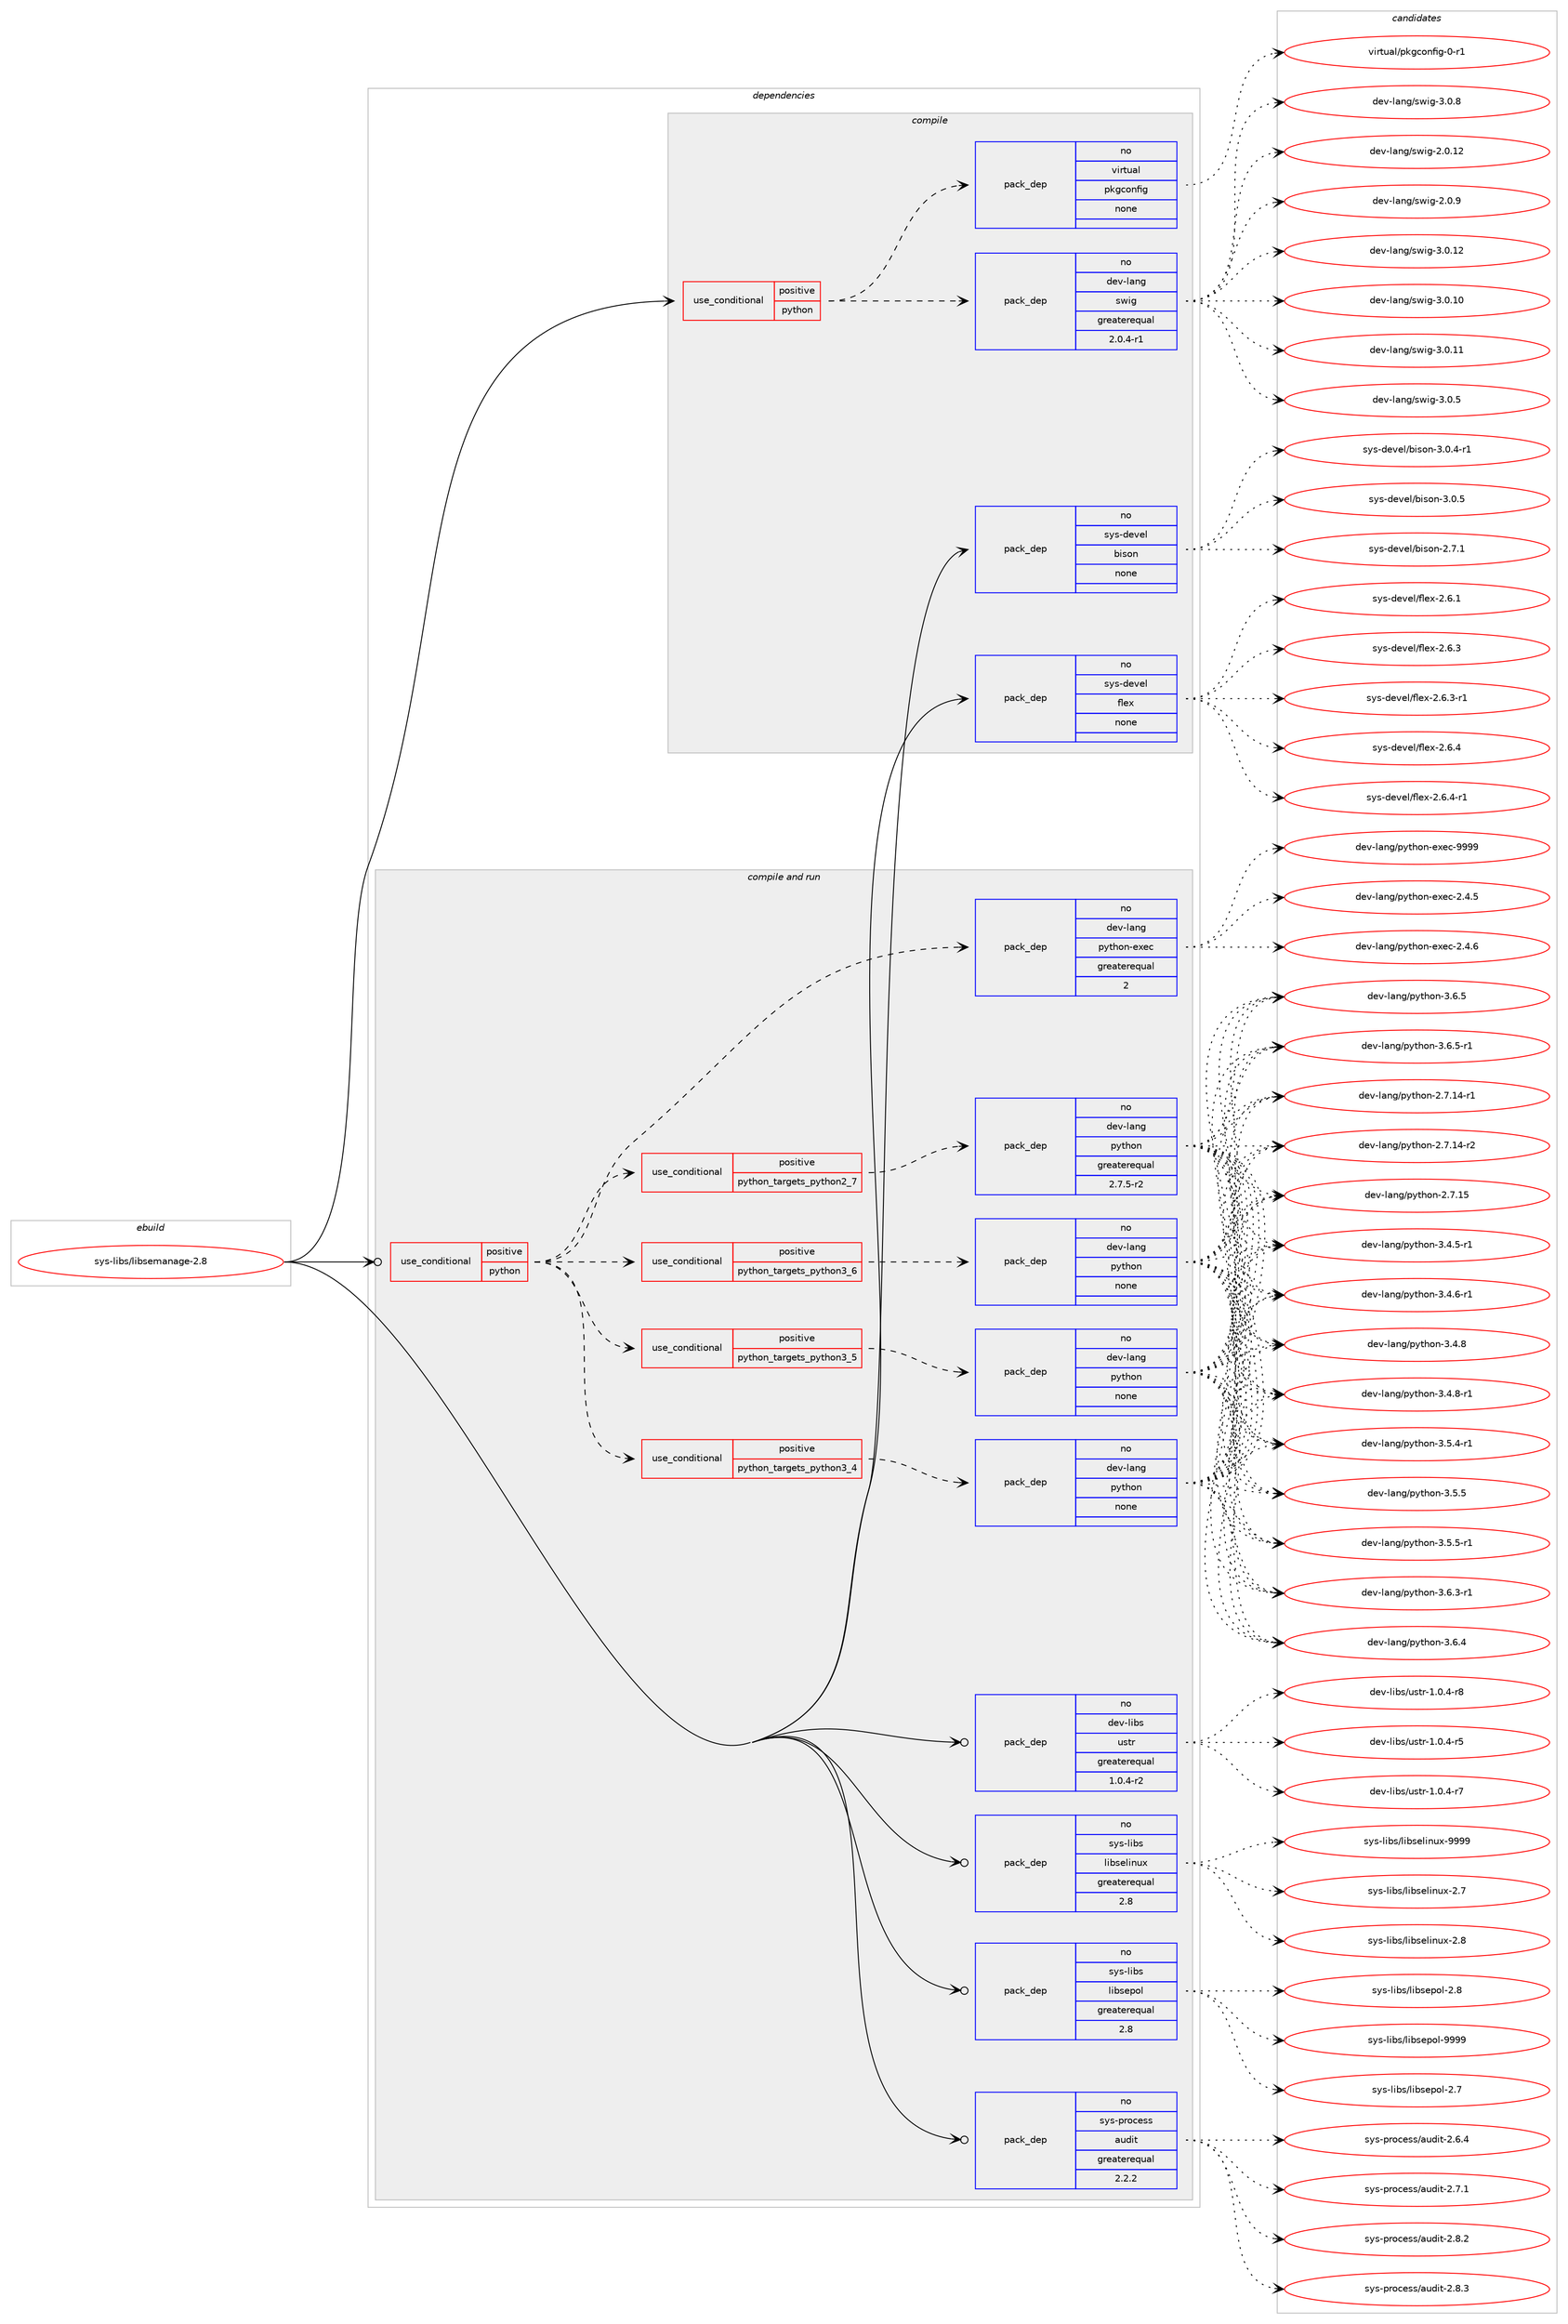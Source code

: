 digraph prolog {

# *************
# Graph options
# *************

newrank=true;
concentrate=true;
compound=true;
graph [rankdir=LR,fontname=Helvetica,fontsize=10,ranksep=1.5];#, ranksep=2.5, nodesep=0.2];
edge  [arrowhead=vee];
node  [fontname=Helvetica,fontsize=10];

# **********
# The ebuild
# **********

subgraph cluster_leftcol {
color=gray;
rank=same;
label=<<i>ebuild</i>>;
id [label="sys-libs/libsemanage-2.8", color=red, width=4, href="../sys-libs/libsemanage-2.8.svg"];
}

# ****************
# The dependencies
# ****************

subgraph cluster_midcol {
color=gray;
label=<<i>dependencies</i>>;
subgraph cluster_compile {
fillcolor="#eeeeee";
style=filled;
label=<<i>compile</i>>;
subgraph cond1258 {
dependency6471 [label=<<TABLE BORDER="0" CELLBORDER="1" CELLSPACING="0" CELLPADDING="4"><TR><TD ROWSPAN="3" CELLPADDING="10">use_conditional</TD></TR><TR><TD>positive</TD></TR><TR><TD>python</TD></TR></TABLE>>, shape=none, color=red];
subgraph pack5143 {
dependency6472 [label=<<TABLE BORDER="0" CELLBORDER="1" CELLSPACING="0" CELLPADDING="4" WIDTH="220"><TR><TD ROWSPAN="6" CELLPADDING="30">pack_dep</TD></TR><TR><TD WIDTH="110">no</TD></TR><TR><TD>dev-lang</TD></TR><TR><TD>swig</TD></TR><TR><TD>greaterequal</TD></TR><TR><TD>2.0.4-r1</TD></TR></TABLE>>, shape=none, color=blue];
}
dependency6471:e -> dependency6472:w [weight=20,style="dashed",arrowhead="vee"];
subgraph pack5144 {
dependency6473 [label=<<TABLE BORDER="0" CELLBORDER="1" CELLSPACING="0" CELLPADDING="4" WIDTH="220"><TR><TD ROWSPAN="6" CELLPADDING="30">pack_dep</TD></TR><TR><TD WIDTH="110">no</TD></TR><TR><TD>virtual</TD></TR><TR><TD>pkgconfig</TD></TR><TR><TD>none</TD></TR><TR><TD></TD></TR></TABLE>>, shape=none, color=blue];
}
dependency6471:e -> dependency6473:w [weight=20,style="dashed",arrowhead="vee"];
}
id:e -> dependency6471:w [weight=20,style="solid",arrowhead="vee"];
subgraph pack5145 {
dependency6474 [label=<<TABLE BORDER="0" CELLBORDER="1" CELLSPACING="0" CELLPADDING="4" WIDTH="220"><TR><TD ROWSPAN="6" CELLPADDING="30">pack_dep</TD></TR><TR><TD WIDTH="110">no</TD></TR><TR><TD>sys-devel</TD></TR><TR><TD>bison</TD></TR><TR><TD>none</TD></TR><TR><TD></TD></TR></TABLE>>, shape=none, color=blue];
}
id:e -> dependency6474:w [weight=20,style="solid",arrowhead="vee"];
subgraph pack5146 {
dependency6475 [label=<<TABLE BORDER="0" CELLBORDER="1" CELLSPACING="0" CELLPADDING="4" WIDTH="220"><TR><TD ROWSPAN="6" CELLPADDING="30">pack_dep</TD></TR><TR><TD WIDTH="110">no</TD></TR><TR><TD>sys-devel</TD></TR><TR><TD>flex</TD></TR><TR><TD>none</TD></TR><TR><TD></TD></TR></TABLE>>, shape=none, color=blue];
}
id:e -> dependency6475:w [weight=20,style="solid",arrowhead="vee"];
}
subgraph cluster_compileandrun {
fillcolor="#eeeeee";
style=filled;
label=<<i>compile and run</i>>;
subgraph cond1259 {
dependency6476 [label=<<TABLE BORDER="0" CELLBORDER="1" CELLSPACING="0" CELLPADDING="4"><TR><TD ROWSPAN="3" CELLPADDING="10">use_conditional</TD></TR><TR><TD>positive</TD></TR><TR><TD>python</TD></TR></TABLE>>, shape=none, color=red];
subgraph cond1260 {
dependency6477 [label=<<TABLE BORDER="0" CELLBORDER="1" CELLSPACING="0" CELLPADDING="4"><TR><TD ROWSPAN="3" CELLPADDING="10">use_conditional</TD></TR><TR><TD>positive</TD></TR><TR><TD>python_targets_python2_7</TD></TR></TABLE>>, shape=none, color=red];
subgraph pack5147 {
dependency6478 [label=<<TABLE BORDER="0" CELLBORDER="1" CELLSPACING="0" CELLPADDING="4" WIDTH="220"><TR><TD ROWSPAN="6" CELLPADDING="30">pack_dep</TD></TR><TR><TD WIDTH="110">no</TD></TR><TR><TD>dev-lang</TD></TR><TR><TD>python</TD></TR><TR><TD>greaterequal</TD></TR><TR><TD>2.7.5-r2</TD></TR></TABLE>>, shape=none, color=blue];
}
dependency6477:e -> dependency6478:w [weight=20,style="dashed",arrowhead="vee"];
}
dependency6476:e -> dependency6477:w [weight=20,style="dashed",arrowhead="vee"];
subgraph cond1261 {
dependency6479 [label=<<TABLE BORDER="0" CELLBORDER="1" CELLSPACING="0" CELLPADDING="4"><TR><TD ROWSPAN="3" CELLPADDING="10">use_conditional</TD></TR><TR><TD>positive</TD></TR><TR><TD>python_targets_python3_4</TD></TR></TABLE>>, shape=none, color=red];
subgraph pack5148 {
dependency6480 [label=<<TABLE BORDER="0" CELLBORDER="1" CELLSPACING="0" CELLPADDING="4" WIDTH="220"><TR><TD ROWSPAN="6" CELLPADDING="30">pack_dep</TD></TR><TR><TD WIDTH="110">no</TD></TR><TR><TD>dev-lang</TD></TR><TR><TD>python</TD></TR><TR><TD>none</TD></TR><TR><TD></TD></TR></TABLE>>, shape=none, color=blue];
}
dependency6479:e -> dependency6480:w [weight=20,style="dashed",arrowhead="vee"];
}
dependency6476:e -> dependency6479:w [weight=20,style="dashed",arrowhead="vee"];
subgraph cond1262 {
dependency6481 [label=<<TABLE BORDER="0" CELLBORDER="1" CELLSPACING="0" CELLPADDING="4"><TR><TD ROWSPAN="3" CELLPADDING="10">use_conditional</TD></TR><TR><TD>positive</TD></TR><TR><TD>python_targets_python3_5</TD></TR></TABLE>>, shape=none, color=red];
subgraph pack5149 {
dependency6482 [label=<<TABLE BORDER="0" CELLBORDER="1" CELLSPACING="0" CELLPADDING="4" WIDTH="220"><TR><TD ROWSPAN="6" CELLPADDING="30">pack_dep</TD></TR><TR><TD WIDTH="110">no</TD></TR><TR><TD>dev-lang</TD></TR><TR><TD>python</TD></TR><TR><TD>none</TD></TR><TR><TD></TD></TR></TABLE>>, shape=none, color=blue];
}
dependency6481:e -> dependency6482:w [weight=20,style="dashed",arrowhead="vee"];
}
dependency6476:e -> dependency6481:w [weight=20,style="dashed",arrowhead="vee"];
subgraph cond1263 {
dependency6483 [label=<<TABLE BORDER="0" CELLBORDER="1" CELLSPACING="0" CELLPADDING="4"><TR><TD ROWSPAN="3" CELLPADDING="10">use_conditional</TD></TR><TR><TD>positive</TD></TR><TR><TD>python_targets_python3_6</TD></TR></TABLE>>, shape=none, color=red];
subgraph pack5150 {
dependency6484 [label=<<TABLE BORDER="0" CELLBORDER="1" CELLSPACING="0" CELLPADDING="4" WIDTH="220"><TR><TD ROWSPAN="6" CELLPADDING="30">pack_dep</TD></TR><TR><TD WIDTH="110">no</TD></TR><TR><TD>dev-lang</TD></TR><TR><TD>python</TD></TR><TR><TD>none</TD></TR><TR><TD></TD></TR></TABLE>>, shape=none, color=blue];
}
dependency6483:e -> dependency6484:w [weight=20,style="dashed",arrowhead="vee"];
}
dependency6476:e -> dependency6483:w [weight=20,style="dashed",arrowhead="vee"];
subgraph pack5151 {
dependency6485 [label=<<TABLE BORDER="0" CELLBORDER="1" CELLSPACING="0" CELLPADDING="4" WIDTH="220"><TR><TD ROWSPAN="6" CELLPADDING="30">pack_dep</TD></TR><TR><TD WIDTH="110">no</TD></TR><TR><TD>dev-lang</TD></TR><TR><TD>python-exec</TD></TR><TR><TD>greaterequal</TD></TR><TR><TD>2</TD></TR></TABLE>>, shape=none, color=blue];
}
dependency6476:e -> dependency6485:w [weight=20,style="dashed",arrowhead="vee"];
}
id:e -> dependency6476:w [weight=20,style="solid",arrowhead="odotvee"];
subgraph pack5152 {
dependency6486 [label=<<TABLE BORDER="0" CELLBORDER="1" CELLSPACING="0" CELLPADDING="4" WIDTH="220"><TR><TD ROWSPAN="6" CELLPADDING="30">pack_dep</TD></TR><TR><TD WIDTH="110">no</TD></TR><TR><TD>dev-libs</TD></TR><TR><TD>ustr</TD></TR><TR><TD>greaterequal</TD></TR><TR><TD>1.0.4-r2</TD></TR></TABLE>>, shape=none, color=blue];
}
id:e -> dependency6486:w [weight=20,style="solid",arrowhead="odotvee"];
subgraph pack5153 {
dependency6487 [label=<<TABLE BORDER="0" CELLBORDER="1" CELLSPACING="0" CELLPADDING="4" WIDTH="220"><TR><TD ROWSPAN="6" CELLPADDING="30">pack_dep</TD></TR><TR><TD WIDTH="110">no</TD></TR><TR><TD>sys-libs</TD></TR><TR><TD>libselinux</TD></TR><TR><TD>greaterequal</TD></TR><TR><TD>2.8</TD></TR></TABLE>>, shape=none, color=blue];
}
id:e -> dependency6487:w [weight=20,style="solid",arrowhead="odotvee"];
subgraph pack5154 {
dependency6488 [label=<<TABLE BORDER="0" CELLBORDER="1" CELLSPACING="0" CELLPADDING="4" WIDTH="220"><TR><TD ROWSPAN="6" CELLPADDING="30">pack_dep</TD></TR><TR><TD WIDTH="110">no</TD></TR><TR><TD>sys-libs</TD></TR><TR><TD>libsepol</TD></TR><TR><TD>greaterequal</TD></TR><TR><TD>2.8</TD></TR></TABLE>>, shape=none, color=blue];
}
id:e -> dependency6488:w [weight=20,style="solid",arrowhead="odotvee"];
subgraph pack5155 {
dependency6489 [label=<<TABLE BORDER="0" CELLBORDER="1" CELLSPACING="0" CELLPADDING="4" WIDTH="220"><TR><TD ROWSPAN="6" CELLPADDING="30">pack_dep</TD></TR><TR><TD WIDTH="110">no</TD></TR><TR><TD>sys-process</TD></TR><TR><TD>audit</TD></TR><TR><TD>greaterequal</TD></TR><TR><TD>2.2.2</TD></TR></TABLE>>, shape=none, color=blue];
}
id:e -> dependency6489:w [weight=20,style="solid",arrowhead="odotvee"];
}
subgraph cluster_run {
fillcolor="#eeeeee";
style=filled;
label=<<i>run</i>>;
}
}

# **************
# The candidates
# **************

subgraph cluster_choices {
rank=same;
color=gray;
label=<<i>candidates</i>>;

subgraph choice5143 {
color=black;
nodesep=1;
choice10010111845108971101034711511910510345514648464948 [label="dev-lang/swig-3.0.10", color=red, width=4,href="../dev-lang/swig-3.0.10.svg"];
choice10010111845108971101034711511910510345514648464949 [label="dev-lang/swig-3.0.11", color=red, width=4,href="../dev-lang/swig-3.0.11.svg"];
choice100101118451089711010347115119105103455146484653 [label="dev-lang/swig-3.0.5", color=red, width=4,href="../dev-lang/swig-3.0.5.svg"];
choice100101118451089711010347115119105103455146484656 [label="dev-lang/swig-3.0.8", color=red, width=4,href="../dev-lang/swig-3.0.8.svg"];
choice10010111845108971101034711511910510345504648464950 [label="dev-lang/swig-2.0.12", color=red, width=4,href="../dev-lang/swig-2.0.12.svg"];
choice100101118451089711010347115119105103455046484657 [label="dev-lang/swig-2.0.9", color=red, width=4,href="../dev-lang/swig-2.0.9.svg"];
choice10010111845108971101034711511910510345514648464950 [label="dev-lang/swig-3.0.12", color=red, width=4,href="../dev-lang/swig-3.0.12.svg"];
dependency6472:e -> choice10010111845108971101034711511910510345514648464948:w [style=dotted,weight="100"];
dependency6472:e -> choice10010111845108971101034711511910510345514648464949:w [style=dotted,weight="100"];
dependency6472:e -> choice100101118451089711010347115119105103455146484653:w [style=dotted,weight="100"];
dependency6472:e -> choice100101118451089711010347115119105103455146484656:w [style=dotted,weight="100"];
dependency6472:e -> choice10010111845108971101034711511910510345504648464950:w [style=dotted,weight="100"];
dependency6472:e -> choice100101118451089711010347115119105103455046484657:w [style=dotted,weight="100"];
dependency6472:e -> choice10010111845108971101034711511910510345514648464950:w [style=dotted,weight="100"];
}
subgraph choice5144 {
color=black;
nodesep=1;
choice11810511411611797108471121071039911111010210510345484511449 [label="virtual/pkgconfig-0-r1", color=red, width=4,href="../virtual/pkgconfig-0-r1.svg"];
dependency6473:e -> choice11810511411611797108471121071039911111010210510345484511449:w [style=dotted,weight="100"];
}
subgraph choice5145 {
color=black;
nodesep=1;
choice115121115451001011181011084798105115111110455046554649 [label="sys-devel/bison-2.7.1", color=red, width=4,href="../sys-devel/bison-2.7.1.svg"];
choice1151211154510010111810110847981051151111104551464846524511449 [label="sys-devel/bison-3.0.4-r1", color=red, width=4,href="../sys-devel/bison-3.0.4-r1.svg"];
choice115121115451001011181011084798105115111110455146484653 [label="sys-devel/bison-3.0.5", color=red, width=4,href="../sys-devel/bison-3.0.5.svg"];
dependency6474:e -> choice115121115451001011181011084798105115111110455046554649:w [style=dotted,weight="100"];
dependency6474:e -> choice1151211154510010111810110847981051151111104551464846524511449:w [style=dotted,weight="100"];
dependency6474:e -> choice115121115451001011181011084798105115111110455146484653:w [style=dotted,weight="100"];
}
subgraph choice5146 {
color=black;
nodesep=1;
choice1151211154510010111810110847102108101120455046544649 [label="sys-devel/flex-2.6.1", color=red, width=4,href="../sys-devel/flex-2.6.1.svg"];
choice1151211154510010111810110847102108101120455046544651 [label="sys-devel/flex-2.6.3", color=red, width=4,href="../sys-devel/flex-2.6.3.svg"];
choice11512111545100101118101108471021081011204550465446514511449 [label="sys-devel/flex-2.6.3-r1", color=red, width=4,href="../sys-devel/flex-2.6.3-r1.svg"];
choice1151211154510010111810110847102108101120455046544652 [label="sys-devel/flex-2.6.4", color=red, width=4,href="../sys-devel/flex-2.6.4.svg"];
choice11512111545100101118101108471021081011204550465446524511449 [label="sys-devel/flex-2.6.4-r1", color=red, width=4,href="../sys-devel/flex-2.6.4-r1.svg"];
dependency6475:e -> choice1151211154510010111810110847102108101120455046544649:w [style=dotted,weight="100"];
dependency6475:e -> choice1151211154510010111810110847102108101120455046544651:w [style=dotted,weight="100"];
dependency6475:e -> choice11512111545100101118101108471021081011204550465446514511449:w [style=dotted,weight="100"];
dependency6475:e -> choice1151211154510010111810110847102108101120455046544652:w [style=dotted,weight="100"];
dependency6475:e -> choice11512111545100101118101108471021081011204550465446524511449:w [style=dotted,weight="100"];
}
subgraph choice5147 {
color=black;
nodesep=1;
choice100101118451089711010347112121116104111110455046554649524511449 [label="dev-lang/python-2.7.14-r1", color=red, width=4,href="../dev-lang/python-2.7.14-r1.svg"];
choice100101118451089711010347112121116104111110455046554649524511450 [label="dev-lang/python-2.7.14-r2", color=red, width=4,href="../dev-lang/python-2.7.14-r2.svg"];
choice10010111845108971101034711212111610411111045504655464953 [label="dev-lang/python-2.7.15", color=red, width=4,href="../dev-lang/python-2.7.15.svg"];
choice1001011184510897110103471121211161041111104551465246534511449 [label="dev-lang/python-3.4.5-r1", color=red, width=4,href="../dev-lang/python-3.4.5-r1.svg"];
choice1001011184510897110103471121211161041111104551465246544511449 [label="dev-lang/python-3.4.6-r1", color=red, width=4,href="../dev-lang/python-3.4.6-r1.svg"];
choice100101118451089711010347112121116104111110455146524656 [label="dev-lang/python-3.4.8", color=red, width=4,href="../dev-lang/python-3.4.8.svg"];
choice1001011184510897110103471121211161041111104551465246564511449 [label="dev-lang/python-3.4.8-r1", color=red, width=4,href="../dev-lang/python-3.4.8-r1.svg"];
choice1001011184510897110103471121211161041111104551465346524511449 [label="dev-lang/python-3.5.4-r1", color=red, width=4,href="../dev-lang/python-3.5.4-r1.svg"];
choice100101118451089711010347112121116104111110455146534653 [label="dev-lang/python-3.5.5", color=red, width=4,href="../dev-lang/python-3.5.5.svg"];
choice1001011184510897110103471121211161041111104551465346534511449 [label="dev-lang/python-3.5.5-r1", color=red, width=4,href="../dev-lang/python-3.5.5-r1.svg"];
choice1001011184510897110103471121211161041111104551465446514511449 [label="dev-lang/python-3.6.3-r1", color=red, width=4,href="../dev-lang/python-3.6.3-r1.svg"];
choice100101118451089711010347112121116104111110455146544652 [label="dev-lang/python-3.6.4", color=red, width=4,href="../dev-lang/python-3.6.4.svg"];
choice100101118451089711010347112121116104111110455146544653 [label="dev-lang/python-3.6.5", color=red, width=4,href="../dev-lang/python-3.6.5.svg"];
choice1001011184510897110103471121211161041111104551465446534511449 [label="dev-lang/python-3.6.5-r1", color=red, width=4,href="../dev-lang/python-3.6.5-r1.svg"];
dependency6478:e -> choice100101118451089711010347112121116104111110455046554649524511449:w [style=dotted,weight="100"];
dependency6478:e -> choice100101118451089711010347112121116104111110455046554649524511450:w [style=dotted,weight="100"];
dependency6478:e -> choice10010111845108971101034711212111610411111045504655464953:w [style=dotted,weight="100"];
dependency6478:e -> choice1001011184510897110103471121211161041111104551465246534511449:w [style=dotted,weight="100"];
dependency6478:e -> choice1001011184510897110103471121211161041111104551465246544511449:w [style=dotted,weight="100"];
dependency6478:e -> choice100101118451089711010347112121116104111110455146524656:w [style=dotted,weight="100"];
dependency6478:e -> choice1001011184510897110103471121211161041111104551465246564511449:w [style=dotted,weight="100"];
dependency6478:e -> choice1001011184510897110103471121211161041111104551465346524511449:w [style=dotted,weight="100"];
dependency6478:e -> choice100101118451089711010347112121116104111110455146534653:w [style=dotted,weight="100"];
dependency6478:e -> choice1001011184510897110103471121211161041111104551465346534511449:w [style=dotted,weight="100"];
dependency6478:e -> choice1001011184510897110103471121211161041111104551465446514511449:w [style=dotted,weight="100"];
dependency6478:e -> choice100101118451089711010347112121116104111110455146544652:w [style=dotted,weight="100"];
dependency6478:e -> choice100101118451089711010347112121116104111110455146544653:w [style=dotted,weight="100"];
dependency6478:e -> choice1001011184510897110103471121211161041111104551465446534511449:w [style=dotted,weight="100"];
}
subgraph choice5148 {
color=black;
nodesep=1;
choice100101118451089711010347112121116104111110455046554649524511449 [label="dev-lang/python-2.7.14-r1", color=red, width=4,href="../dev-lang/python-2.7.14-r1.svg"];
choice100101118451089711010347112121116104111110455046554649524511450 [label="dev-lang/python-2.7.14-r2", color=red, width=4,href="../dev-lang/python-2.7.14-r2.svg"];
choice10010111845108971101034711212111610411111045504655464953 [label="dev-lang/python-2.7.15", color=red, width=4,href="../dev-lang/python-2.7.15.svg"];
choice1001011184510897110103471121211161041111104551465246534511449 [label="dev-lang/python-3.4.5-r1", color=red, width=4,href="../dev-lang/python-3.4.5-r1.svg"];
choice1001011184510897110103471121211161041111104551465246544511449 [label="dev-lang/python-3.4.6-r1", color=red, width=4,href="../dev-lang/python-3.4.6-r1.svg"];
choice100101118451089711010347112121116104111110455146524656 [label="dev-lang/python-3.4.8", color=red, width=4,href="../dev-lang/python-3.4.8.svg"];
choice1001011184510897110103471121211161041111104551465246564511449 [label="dev-lang/python-3.4.8-r1", color=red, width=4,href="../dev-lang/python-3.4.8-r1.svg"];
choice1001011184510897110103471121211161041111104551465346524511449 [label="dev-lang/python-3.5.4-r1", color=red, width=4,href="../dev-lang/python-3.5.4-r1.svg"];
choice100101118451089711010347112121116104111110455146534653 [label="dev-lang/python-3.5.5", color=red, width=4,href="../dev-lang/python-3.5.5.svg"];
choice1001011184510897110103471121211161041111104551465346534511449 [label="dev-lang/python-3.5.5-r1", color=red, width=4,href="../dev-lang/python-3.5.5-r1.svg"];
choice1001011184510897110103471121211161041111104551465446514511449 [label="dev-lang/python-3.6.3-r1", color=red, width=4,href="../dev-lang/python-3.6.3-r1.svg"];
choice100101118451089711010347112121116104111110455146544652 [label="dev-lang/python-3.6.4", color=red, width=4,href="../dev-lang/python-3.6.4.svg"];
choice100101118451089711010347112121116104111110455146544653 [label="dev-lang/python-3.6.5", color=red, width=4,href="../dev-lang/python-3.6.5.svg"];
choice1001011184510897110103471121211161041111104551465446534511449 [label="dev-lang/python-3.6.5-r1", color=red, width=4,href="../dev-lang/python-3.6.5-r1.svg"];
dependency6480:e -> choice100101118451089711010347112121116104111110455046554649524511449:w [style=dotted,weight="100"];
dependency6480:e -> choice100101118451089711010347112121116104111110455046554649524511450:w [style=dotted,weight="100"];
dependency6480:e -> choice10010111845108971101034711212111610411111045504655464953:w [style=dotted,weight="100"];
dependency6480:e -> choice1001011184510897110103471121211161041111104551465246534511449:w [style=dotted,weight="100"];
dependency6480:e -> choice1001011184510897110103471121211161041111104551465246544511449:w [style=dotted,weight="100"];
dependency6480:e -> choice100101118451089711010347112121116104111110455146524656:w [style=dotted,weight="100"];
dependency6480:e -> choice1001011184510897110103471121211161041111104551465246564511449:w [style=dotted,weight="100"];
dependency6480:e -> choice1001011184510897110103471121211161041111104551465346524511449:w [style=dotted,weight="100"];
dependency6480:e -> choice100101118451089711010347112121116104111110455146534653:w [style=dotted,weight="100"];
dependency6480:e -> choice1001011184510897110103471121211161041111104551465346534511449:w [style=dotted,weight="100"];
dependency6480:e -> choice1001011184510897110103471121211161041111104551465446514511449:w [style=dotted,weight="100"];
dependency6480:e -> choice100101118451089711010347112121116104111110455146544652:w [style=dotted,weight="100"];
dependency6480:e -> choice100101118451089711010347112121116104111110455146544653:w [style=dotted,weight="100"];
dependency6480:e -> choice1001011184510897110103471121211161041111104551465446534511449:w [style=dotted,weight="100"];
}
subgraph choice5149 {
color=black;
nodesep=1;
choice100101118451089711010347112121116104111110455046554649524511449 [label="dev-lang/python-2.7.14-r1", color=red, width=4,href="../dev-lang/python-2.7.14-r1.svg"];
choice100101118451089711010347112121116104111110455046554649524511450 [label="dev-lang/python-2.7.14-r2", color=red, width=4,href="../dev-lang/python-2.7.14-r2.svg"];
choice10010111845108971101034711212111610411111045504655464953 [label="dev-lang/python-2.7.15", color=red, width=4,href="../dev-lang/python-2.7.15.svg"];
choice1001011184510897110103471121211161041111104551465246534511449 [label="dev-lang/python-3.4.5-r1", color=red, width=4,href="../dev-lang/python-3.4.5-r1.svg"];
choice1001011184510897110103471121211161041111104551465246544511449 [label="dev-lang/python-3.4.6-r1", color=red, width=4,href="../dev-lang/python-3.4.6-r1.svg"];
choice100101118451089711010347112121116104111110455146524656 [label="dev-lang/python-3.4.8", color=red, width=4,href="../dev-lang/python-3.4.8.svg"];
choice1001011184510897110103471121211161041111104551465246564511449 [label="dev-lang/python-3.4.8-r1", color=red, width=4,href="../dev-lang/python-3.4.8-r1.svg"];
choice1001011184510897110103471121211161041111104551465346524511449 [label="dev-lang/python-3.5.4-r1", color=red, width=4,href="../dev-lang/python-3.5.4-r1.svg"];
choice100101118451089711010347112121116104111110455146534653 [label="dev-lang/python-3.5.5", color=red, width=4,href="../dev-lang/python-3.5.5.svg"];
choice1001011184510897110103471121211161041111104551465346534511449 [label="dev-lang/python-3.5.5-r1", color=red, width=4,href="../dev-lang/python-3.5.5-r1.svg"];
choice1001011184510897110103471121211161041111104551465446514511449 [label="dev-lang/python-3.6.3-r1", color=red, width=4,href="../dev-lang/python-3.6.3-r1.svg"];
choice100101118451089711010347112121116104111110455146544652 [label="dev-lang/python-3.6.4", color=red, width=4,href="../dev-lang/python-3.6.4.svg"];
choice100101118451089711010347112121116104111110455146544653 [label="dev-lang/python-3.6.5", color=red, width=4,href="../dev-lang/python-3.6.5.svg"];
choice1001011184510897110103471121211161041111104551465446534511449 [label="dev-lang/python-3.6.5-r1", color=red, width=4,href="../dev-lang/python-3.6.5-r1.svg"];
dependency6482:e -> choice100101118451089711010347112121116104111110455046554649524511449:w [style=dotted,weight="100"];
dependency6482:e -> choice100101118451089711010347112121116104111110455046554649524511450:w [style=dotted,weight="100"];
dependency6482:e -> choice10010111845108971101034711212111610411111045504655464953:w [style=dotted,weight="100"];
dependency6482:e -> choice1001011184510897110103471121211161041111104551465246534511449:w [style=dotted,weight="100"];
dependency6482:e -> choice1001011184510897110103471121211161041111104551465246544511449:w [style=dotted,weight="100"];
dependency6482:e -> choice100101118451089711010347112121116104111110455146524656:w [style=dotted,weight="100"];
dependency6482:e -> choice1001011184510897110103471121211161041111104551465246564511449:w [style=dotted,weight="100"];
dependency6482:e -> choice1001011184510897110103471121211161041111104551465346524511449:w [style=dotted,weight="100"];
dependency6482:e -> choice100101118451089711010347112121116104111110455146534653:w [style=dotted,weight="100"];
dependency6482:e -> choice1001011184510897110103471121211161041111104551465346534511449:w [style=dotted,weight="100"];
dependency6482:e -> choice1001011184510897110103471121211161041111104551465446514511449:w [style=dotted,weight="100"];
dependency6482:e -> choice100101118451089711010347112121116104111110455146544652:w [style=dotted,weight="100"];
dependency6482:e -> choice100101118451089711010347112121116104111110455146544653:w [style=dotted,weight="100"];
dependency6482:e -> choice1001011184510897110103471121211161041111104551465446534511449:w [style=dotted,weight="100"];
}
subgraph choice5150 {
color=black;
nodesep=1;
choice100101118451089711010347112121116104111110455046554649524511449 [label="dev-lang/python-2.7.14-r1", color=red, width=4,href="../dev-lang/python-2.7.14-r1.svg"];
choice100101118451089711010347112121116104111110455046554649524511450 [label="dev-lang/python-2.7.14-r2", color=red, width=4,href="../dev-lang/python-2.7.14-r2.svg"];
choice10010111845108971101034711212111610411111045504655464953 [label="dev-lang/python-2.7.15", color=red, width=4,href="../dev-lang/python-2.7.15.svg"];
choice1001011184510897110103471121211161041111104551465246534511449 [label="dev-lang/python-3.4.5-r1", color=red, width=4,href="../dev-lang/python-3.4.5-r1.svg"];
choice1001011184510897110103471121211161041111104551465246544511449 [label="dev-lang/python-3.4.6-r1", color=red, width=4,href="../dev-lang/python-3.4.6-r1.svg"];
choice100101118451089711010347112121116104111110455146524656 [label="dev-lang/python-3.4.8", color=red, width=4,href="../dev-lang/python-3.4.8.svg"];
choice1001011184510897110103471121211161041111104551465246564511449 [label="dev-lang/python-3.4.8-r1", color=red, width=4,href="../dev-lang/python-3.4.8-r1.svg"];
choice1001011184510897110103471121211161041111104551465346524511449 [label="dev-lang/python-3.5.4-r1", color=red, width=4,href="../dev-lang/python-3.5.4-r1.svg"];
choice100101118451089711010347112121116104111110455146534653 [label="dev-lang/python-3.5.5", color=red, width=4,href="../dev-lang/python-3.5.5.svg"];
choice1001011184510897110103471121211161041111104551465346534511449 [label="dev-lang/python-3.5.5-r1", color=red, width=4,href="../dev-lang/python-3.5.5-r1.svg"];
choice1001011184510897110103471121211161041111104551465446514511449 [label="dev-lang/python-3.6.3-r1", color=red, width=4,href="../dev-lang/python-3.6.3-r1.svg"];
choice100101118451089711010347112121116104111110455146544652 [label="dev-lang/python-3.6.4", color=red, width=4,href="../dev-lang/python-3.6.4.svg"];
choice100101118451089711010347112121116104111110455146544653 [label="dev-lang/python-3.6.5", color=red, width=4,href="../dev-lang/python-3.6.5.svg"];
choice1001011184510897110103471121211161041111104551465446534511449 [label="dev-lang/python-3.6.5-r1", color=red, width=4,href="../dev-lang/python-3.6.5-r1.svg"];
dependency6484:e -> choice100101118451089711010347112121116104111110455046554649524511449:w [style=dotted,weight="100"];
dependency6484:e -> choice100101118451089711010347112121116104111110455046554649524511450:w [style=dotted,weight="100"];
dependency6484:e -> choice10010111845108971101034711212111610411111045504655464953:w [style=dotted,weight="100"];
dependency6484:e -> choice1001011184510897110103471121211161041111104551465246534511449:w [style=dotted,weight="100"];
dependency6484:e -> choice1001011184510897110103471121211161041111104551465246544511449:w [style=dotted,weight="100"];
dependency6484:e -> choice100101118451089711010347112121116104111110455146524656:w [style=dotted,weight="100"];
dependency6484:e -> choice1001011184510897110103471121211161041111104551465246564511449:w [style=dotted,weight="100"];
dependency6484:e -> choice1001011184510897110103471121211161041111104551465346524511449:w [style=dotted,weight="100"];
dependency6484:e -> choice100101118451089711010347112121116104111110455146534653:w [style=dotted,weight="100"];
dependency6484:e -> choice1001011184510897110103471121211161041111104551465346534511449:w [style=dotted,weight="100"];
dependency6484:e -> choice1001011184510897110103471121211161041111104551465446514511449:w [style=dotted,weight="100"];
dependency6484:e -> choice100101118451089711010347112121116104111110455146544652:w [style=dotted,weight="100"];
dependency6484:e -> choice100101118451089711010347112121116104111110455146544653:w [style=dotted,weight="100"];
dependency6484:e -> choice1001011184510897110103471121211161041111104551465446534511449:w [style=dotted,weight="100"];
}
subgraph choice5151 {
color=black;
nodesep=1;
choice1001011184510897110103471121211161041111104510112010199455046524653 [label="dev-lang/python-exec-2.4.5", color=red, width=4,href="../dev-lang/python-exec-2.4.5.svg"];
choice1001011184510897110103471121211161041111104510112010199455046524654 [label="dev-lang/python-exec-2.4.6", color=red, width=4,href="../dev-lang/python-exec-2.4.6.svg"];
choice10010111845108971101034711212111610411111045101120101994557575757 [label="dev-lang/python-exec-9999", color=red, width=4,href="../dev-lang/python-exec-9999.svg"];
dependency6485:e -> choice1001011184510897110103471121211161041111104510112010199455046524653:w [style=dotted,weight="100"];
dependency6485:e -> choice1001011184510897110103471121211161041111104510112010199455046524654:w [style=dotted,weight="100"];
dependency6485:e -> choice10010111845108971101034711212111610411111045101120101994557575757:w [style=dotted,weight="100"];
}
subgraph choice5152 {
color=black;
nodesep=1;
choice1001011184510810598115471171151161144549464846524511453 [label="dev-libs/ustr-1.0.4-r5", color=red, width=4,href="../dev-libs/ustr-1.0.4-r5.svg"];
choice1001011184510810598115471171151161144549464846524511455 [label="dev-libs/ustr-1.0.4-r7", color=red, width=4,href="../dev-libs/ustr-1.0.4-r7.svg"];
choice1001011184510810598115471171151161144549464846524511456 [label="dev-libs/ustr-1.0.4-r8", color=red, width=4,href="../dev-libs/ustr-1.0.4-r8.svg"];
dependency6486:e -> choice1001011184510810598115471171151161144549464846524511453:w [style=dotted,weight="100"];
dependency6486:e -> choice1001011184510810598115471171151161144549464846524511455:w [style=dotted,weight="100"];
dependency6486:e -> choice1001011184510810598115471171151161144549464846524511456:w [style=dotted,weight="100"];
}
subgraph choice5153 {
color=black;
nodesep=1;
choice1151211154510810598115471081059811510110810511011712045504655 [label="sys-libs/libselinux-2.7", color=red, width=4,href="../sys-libs/libselinux-2.7.svg"];
choice1151211154510810598115471081059811510110810511011712045504656 [label="sys-libs/libselinux-2.8", color=red, width=4,href="../sys-libs/libselinux-2.8.svg"];
choice115121115451081059811547108105981151011081051101171204557575757 [label="sys-libs/libselinux-9999", color=red, width=4,href="../sys-libs/libselinux-9999.svg"];
dependency6487:e -> choice1151211154510810598115471081059811510110810511011712045504655:w [style=dotted,weight="100"];
dependency6487:e -> choice1151211154510810598115471081059811510110810511011712045504656:w [style=dotted,weight="100"];
dependency6487:e -> choice115121115451081059811547108105981151011081051101171204557575757:w [style=dotted,weight="100"];
}
subgraph choice5154 {
color=black;
nodesep=1;
choice1151211154510810598115471081059811510111211110845504655 [label="sys-libs/libsepol-2.7", color=red, width=4,href="../sys-libs/libsepol-2.7.svg"];
choice1151211154510810598115471081059811510111211110845504656 [label="sys-libs/libsepol-2.8", color=red, width=4,href="../sys-libs/libsepol-2.8.svg"];
choice115121115451081059811547108105981151011121111084557575757 [label="sys-libs/libsepol-9999", color=red, width=4,href="../sys-libs/libsepol-9999.svg"];
dependency6488:e -> choice1151211154510810598115471081059811510111211110845504655:w [style=dotted,weight="100"];
dependency6488:e -> choice1151211154510810598115471081059811510111211110845504656:w [style=dotted,weight="100"];
dependency6488:e -> choice115121115451081059811547108105981151011121111084557575757:w [style=dotted,weight="100"];
}
subgraph choice5155 {
color=black;
nodesep=1;
choice11512111545112114111991011151154797117100105116455046544652 [label="sys-process/audit-2.6.4", color=red, width=4,href="../sys-process/audit-2.6.4.svg"];
choice11512111545112114111991011151154797117100105116455046554649 [label="sys-process/audit-2.7.1", color=red, width=4,href="../sys-process/audit-2.7.1.svg"];
choice11512111545112114111991011151154797117100105116455046564650 [label="sys-process/audit-2.8.2", color=red, width=4,href="../sys-process/audit-2.8.2.svg"];
choice11512111545112114111991011151154797117100105116455046564651 [label="sys-process/audit-2.8.3", color=red, width=4,href="../sys-process/audit-2.8.3.svg"];
dependency6489:e -> choice11512111545112114111991011151154797117100105116455046544652:w [style=dotted,weight="100"];
dependency6489:e -> choice11512111545112114111991011151154797117100105116455046554649:w [style=dotted,weight="100"];
dependency6489:e -> choice11512111545112114111991011151154797117100105116455046564650:w [style=dotted,weight="100"];
dependency6489:e -> choice11512111545112114111991011151154797117100105116455046564651:w [style=dotted,weight="100"];
}
}

}
